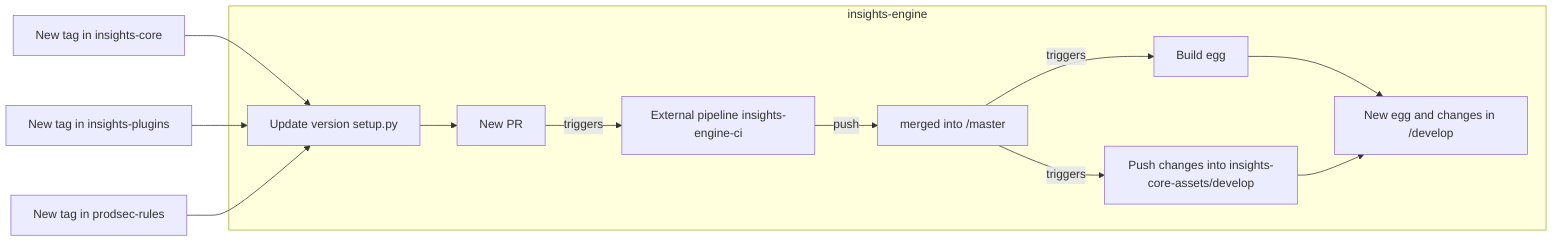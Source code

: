 flowchart LR
    A[New tag in insights-core]-->D
    B[New tag in insights-plugins]-->D
    C[New tag in prodsec-rules]-->D
    subgraph insights-engine
    D[Update version setup.py]-->E
    E[New PR]--triggers-->F
    F[External pipeline insights-engine-ci]--push-->G
    G[merged into /master]--triggers-->H
    G--triggers-->I
    H[Build egg]-->J
    I[Push changes into insights-core-assets/develop]-->J
    J[New egg and changes in /develop]
    end